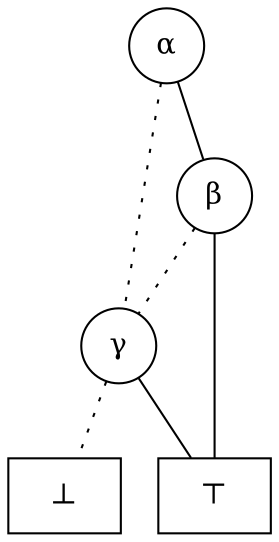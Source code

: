 graph example3 {
	alpha [shape=circle,label="&alpha;"];
	beta [shape=circle,label="&beta;"];
	gamma [shape=circle,label="&gamma;"];
	top [shape=box,label="&#8868;"];
	bot [shape=box,label="&#8869;"];
	alpha -- beta;
	alpha -- gamma [style=dotted];
	beta -- top;
	beta -- gamma [style=dotted];
	gamma -- top;
	gamma -- bot [style=dotted];
}

